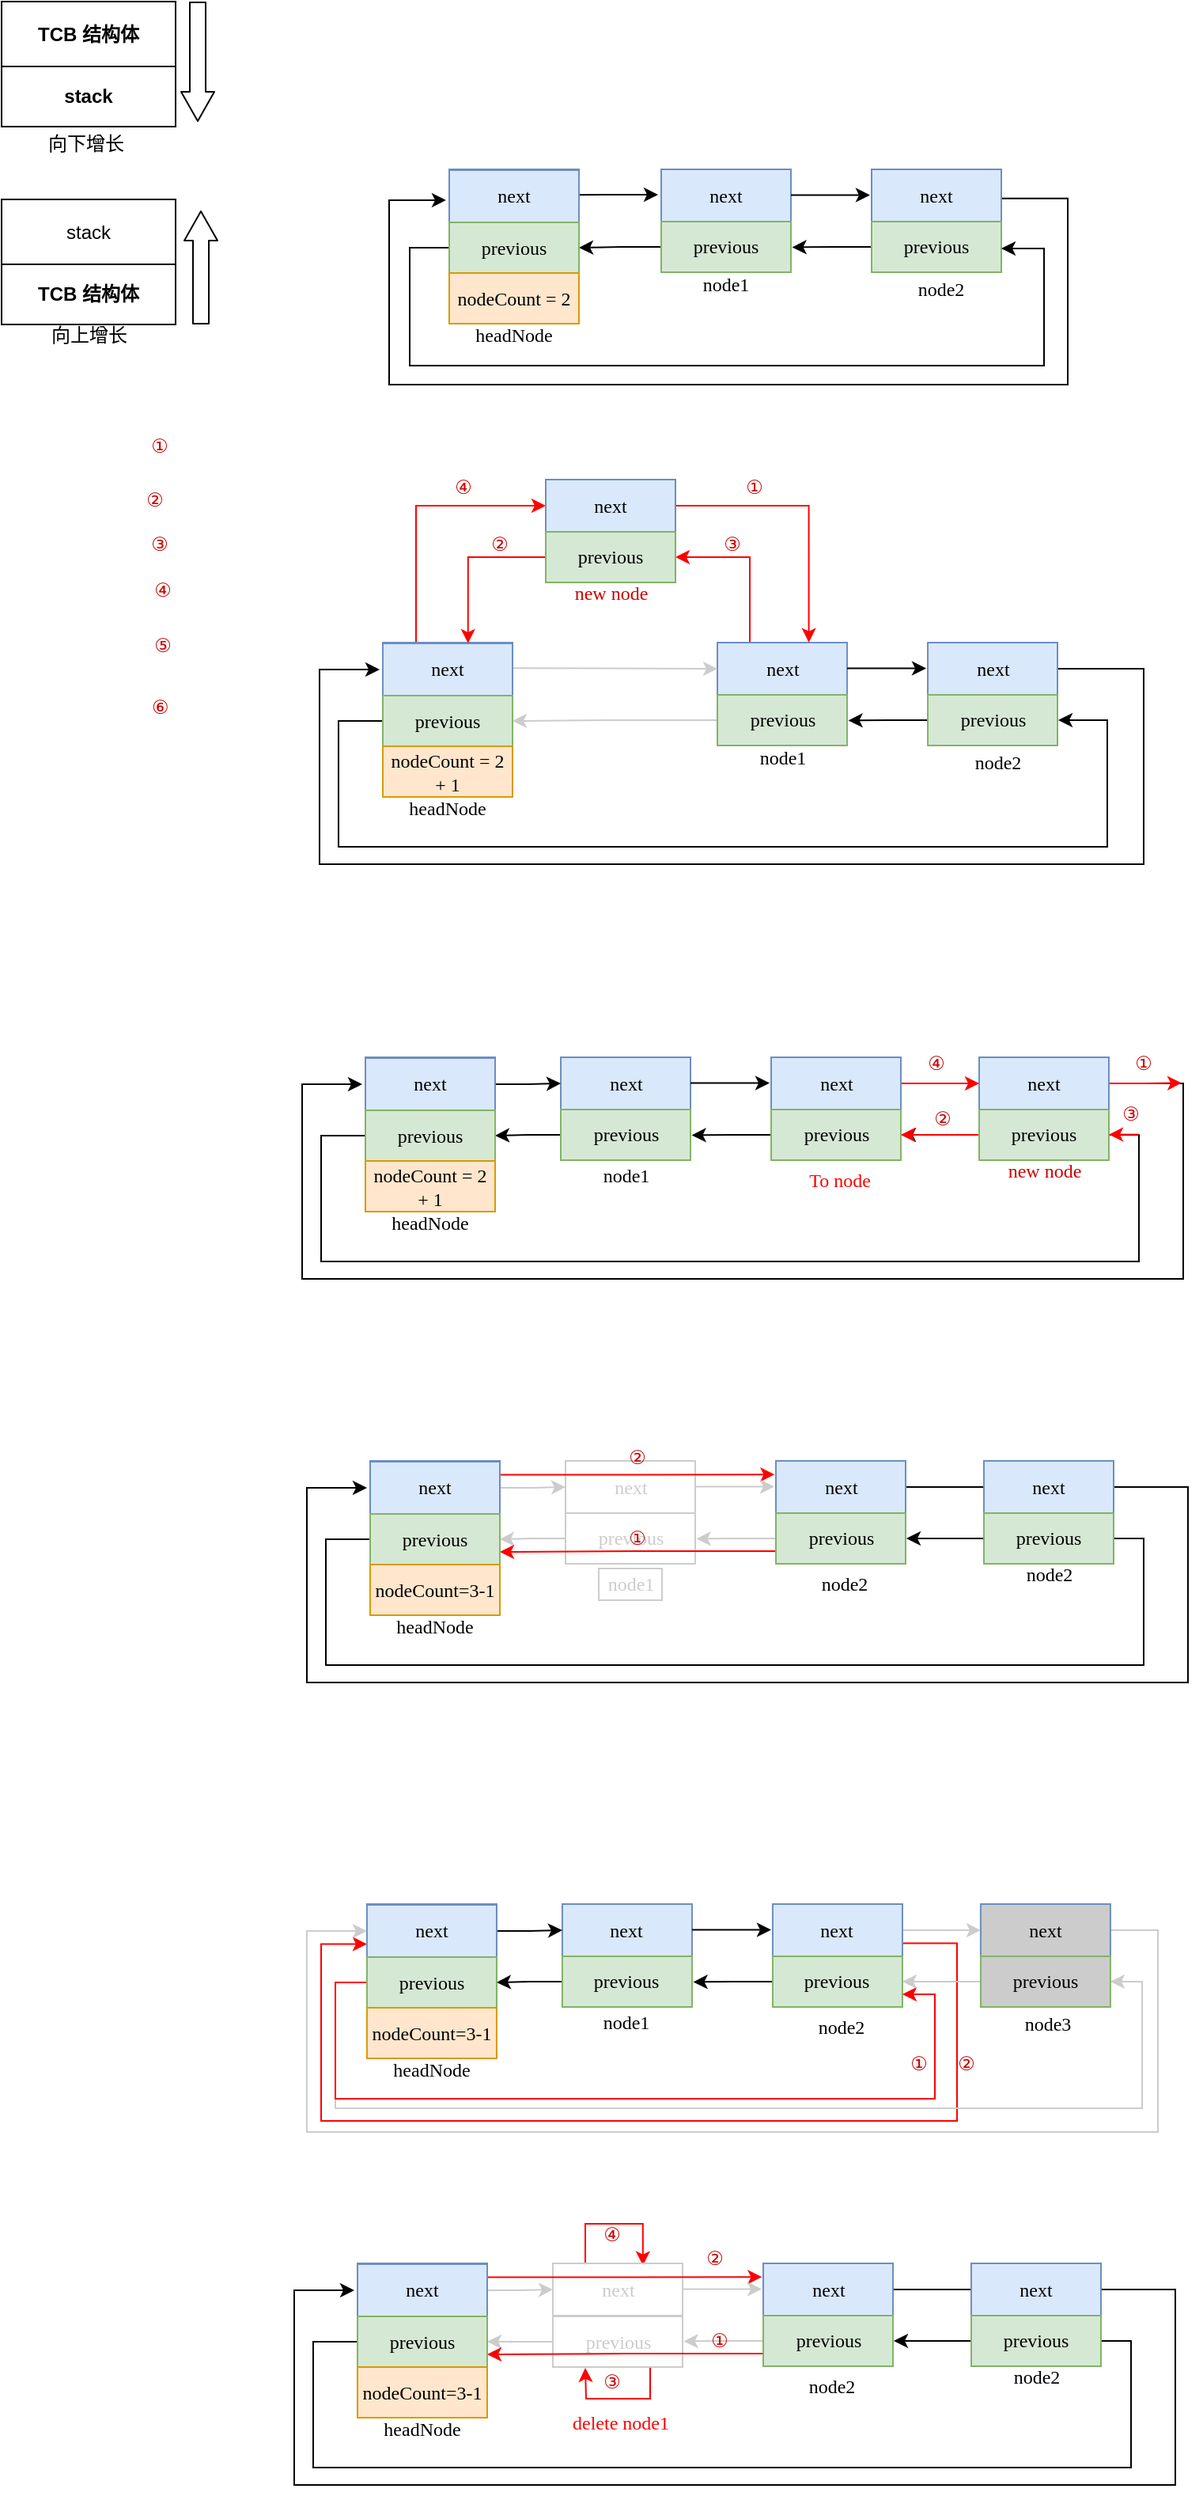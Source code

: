 <mxfile version="14.8.5" type="github">
  <diagram id="uJsgZqojlDLZ_dLQdqBV" name="第 1 页">
    <mxGraphModel dx="693" dy="633" grid="0" gridSize="10" guides="1" tooltips="1" connect="1" arrows="1" fold="1" page="0" pageScale="1" pageWidth="827" pageHeight="1169" math="0" shadow="0">
      <root>
        <mxCell id="0" />
        <mxCell id="1" parent="0" />
        <mxCell id="kMU8WNk6aDGuvhEju-qt-1" value="&lt;b&gt;TCB&amp;nbsp;结构体&lt;/b&gt;" style="rounded=0;whiteSpace=wrap;html=1;editable=0;" parent="1" vertex="1">
          <mxGeometry x="49" y="100" width="110" height="41" as="geometry" />
        </mxCell>
        <mxCell id="kMU8WNk6aDGuvhEju-qt-2" value="&lt;b&gt;stack&lt;/b&gt;" style="rounded=0;whiteSpace=wrap;html=1;editable=0;" parent="1" vertex="1">
          <mxGeometry x="49" y="141" width="110" height="38" as="geometry" />
        </mxCell>
        <mxCell id="kMU8WNk6aDGuvhEju-qt-3" value="" style="shape=flexArrow;endArrow=classic;html=1;endWidth=10;endSize=5.833;editable=0;" parent="1" edge="1">
          <mxGeometry width="50" height="50" relative="1" as="geometry">
            <mxPoint x="173" y="100" as="sourcePoint" />
            <mxPoint x="173" y="176" as="targetPoint" />
          </mxGeometry>
        </mxCell>
        <mxCell id="kMU8WNk6aDGuvhEju-qt-4" value="stack" style="rounded=0;whiteSpace=wrap;html=1;editable=0;" parent="1" vertex="1">
          <mxGeometry x="49" y="225" width="110" height="41" as="geometry" />
        </mxCell>
        <mxCell id="kMU8WNk6aDGuvhEju-qt-5" value="&lt;b&gt;TCB&amp;nbsp;结构体&lt;/b&gt;" style="rounded=0;whiteSpace=wrap;html=1;editable=0;" parent="1" vertex="1">
          <mxGeometry x="49" y="266" width="110" height="38" as="geometry" />
        </mxCell>
        <mxCell id="kMU8WNk6aDGuvhEju-qt-6" value="" style="shape=flexArrow;endArrow=classic;html=1;endWidth=10;endSize=5.833;editable=0;" parent="1" edge="1">
          <mxGeometry width="50" height="50" relative="1" as="geometry">
            <mxPoint x="175" y="304" as="sourcePoint" />
            <mxPoint x="175" y="232" as="targetPoint" />
          </mxGeometry>
        </mxCell>
        <mxCell id="kMU8WNk6aDGuvhEju-qt-7" value="向下增长" style="text;html=1;strokeColor=none;fillColor=none;align=center;verticalAlign=middle;whiteSpace=wrap;rounded=0;editable=0;" parent="1" vertex="1">
          <mxGeometry x="55" y="183" width="95" height="13" as="geometry" />
        </mxCell>
        <mxCell id="kMU8WNk6aDGuvhEju-qt-8" value="向上增长" style="text;html=1;strokeColor=none;fillColor=none;align=center;verticalAlign=middle;whiteSpace=wrap;rounded=0;editable=0;" parent="1" vertex="1">
          <mxGeometry x="56.5" y="304" width="95" height="13" as="geometry" />
        </mxCell>
        <mxCell id="8dFWQaJelui2mqba3q5z-1" value="&lt;font face=&quot;Times New Roman&quot;&gt;next&lt;/font&gt;" style="rounded=0;whiteSpace=wrap;html=1;fillColor=#dae8fc;strokeColor=#6c8ebf;" parent="1" vertex="1">
          <mxGeometry x="332" y="206" width="82" height="33" as="geometry" />
        </mxCell>
        <mxCell id="8dFWQaJelui2mqba3q5z-2" value="&lt;font face=&quot;Times New Roman&quot;&gt;previous&lt;/font&gt;" style="rounded=0;whiteSpace=wrap;html=1;fillColor=#d5e8d4;strokeColor=#82b366;" parent="1" vertex="1">
          <mxGeometry x="332" y="239" width="82" height="32" as="geometry" />
        </mxCell>
        <mxCell id="8dFWQaJelui2mqba3q5z-3" value="&lt;font face=&quot;Times New Roman&quot;&gt;nodeCount&lt;/font&gt;" style="rounded=0;whiteSpace=wrap;html=1;fillColor=#ffe6cc;strokeColor=#d79b00;" parent="1" vertex="1">
          <mxGeometry x="332" y="271" width="82" height="32" as="geometry" />
        </mxCell>
        <mxCell id="8dFWQaJelui2mqba3q5z-4" value="&lt;font face=&quot;Times New Roman&quot;&gt;next&lt;/font&gt;" style="rounded=0;whiteSpace=wrap;html=1;fillColor=#dae8fc;strokeColor=#6c8ebf;resizable=0;" parent="1" vertex="1">
          <mxGeometry x="466" y="206" width="82" height="33" as="geometry" />
        </mxCell>
        <mxCell id="8dFWQaJelui2mqba3q5z-16" style="edgeStyle=orthogonalEdgeStyle;rounded=0;orthogonalLoop=1;jettySize=auto;html=1;exitX=0;exitY=0.5;exitDx=0;exitDy=0;entryX=1;entryY=0.5;entryDx=0;entryDy=0;" parent="1" source="8dFWQaJelui2mqba3q5z-5" target="8dFWQaJelui2mqba3q5z-11" edge="1">
          <mxGeometry relative="1" as="geometry" />
        </mxCell>
        <mxCell id="8dFWQaJelui2mqba3q5z-5" value="&lt;font face=&quot;Times New Roman&quot;&gt;previous&lt;/font&gt;" style="rounded=0;whiteSpace=wrap;html=1;fillColor=#d5e8d4;strokeColor=#82b366;resizable=0;" parent="1" vertex="1">
          <mxGeometry x="466" y="239" width="82" height="32" as="geometry" />
        </mxCell>
        <mxCell id="8dFWQaJelui2mqba3q5z-23" style="edgeStyle=orthogonalEdgeStyle;rounded=0;orthogonalLoop=1;jettySize=auto;html=1;fontFamily=Times New Roman;exitX=0.997;exitY=0.557;exitDx=0;exitDy=0;exitPerimeter=0;" parent="1" source="8dFWQaJelui2mqba3q5z-6" edge="1">
          <mxGeometry relative="1" as="geometry">
            <mxPoint x="330" y="225.48" as="targetPoint" />
            <mxPoint x="695" y="224.997" as="sourcePoint" />
            <Array as="points">
              <mxPoint x="723" y="224" />
              <mxPoint x="723" y="342" />
              <mxPoint x="294" y="342" />
              <mxPoint x="294" y="225" />
            </Array>
          </mxGeometry>
        </mxCell>
        <mxCell id="8dFWQaJelui2mqba3q5z-6" value="&lt;font face=&quot;Times New Roman&quot;&gt;next&lt;/font&gt;" style="rounded=0;whiteSpace=wrap;html=1;fillColor=#dae8fc;strokeColor=#6c8ebf;resizable=0;" parent="1" vertex="1">
          <mxGeometry x="599" y="206" width="82" height="33" as="geometry" />
        </mxCell>
        <mxCell id="8dFWQaJelui2mqba3q5z-17" style="edgeStyle=orthogonalEdgeStyle;rounded=0;orthogonalLoop=1;jettySize=auto;html=1;exitX=0;exitY=0.5;exitDx=0;exitDy=0;" parent="1" source="8dFWQaJelui2mqba3q5z-7" edge="1">
          <mxGeometry relative="1" as="geometry">
            <mxPoint x="548.8" y="255.2" as="targetPoint" />
          </mxGeometry>
        </mxCell>
        <mxCell id="8dFWQaJelui2mqba3q5z-7" value="&lt;font face=&quot;Times New Roman&quot;&gt;previous&lt;/font&gt;" style="rounded=0;whiteSpace=wrap;html=1;fillColor=#d5e8d4;strokeColor=#82b366;resizable=0;" parent="1" vertex="1">
          <mxGeometry x="599" y="239" width="82" height="32" as="geometry" />
        </mxCell>
        <mxCell id="8dFWQaJelui2mqba3q5z-9" value="" style="endArrow=classic;html=1;" parent="1" edge="1">
          <mxGeometry width="50" height="50" relative="1" as="geometry">
            <mxPoint x="414" y="222.08" as="sourcePoint" />
            <mxPoint x="464" y="222" as="targetPoint" />
          </mxGeometry>
        </mxCell>
        <mxCell id="8dFWQaJelui2mqba3q5z-10" value="&lt;font face=&quot;Times New Roman&quot;&gt;next&lt;/font&gt;" style="rounded=0;whiteSpace=wrap;html=1;fillColor=#dae8fc;strokeColor=#6c8ebf;" parent="1" vertex="1">
          <mxGeometry x="332" y="206.5" width="82" height="33" as="geometry" />
        </mxCell>
        <mxCell id="8dFWQaJelui2mqba3q5z-22" style="edgeStyle=orthogonalEdgeStyle;rounded=0;orthogonalLoop=1;jettySize=auto;html=1;exitX=0;exitY=0.5;exitDx=0;exitDy=0;fontFamily=Times New Roman;" parent="1" source="8dFWQaJelui2mqba3q5z-11" edge="1">
          <mxGeometry relative="1" as="geometry">
            <mxPoint x="681" y="256" as="targetPoint" />
            <Array as="points">
              <mxPoint x="307" y="255" />
              <mxPoint x="307" y="330" />
              <mxPoint x="708" y="330" />
              <mxPoint x="708" y="256" />
            </Array>
          </mxGeometry>
        </mxCell>
        <mxCell id="8dFWQaJelui2mqba3q5z-11" value="&lt;font face=&quot;Times New Roman&quot;&gt;previous&lt;/font&gt;" style="rounded=0;whiteSpace=wrap;html=1;fillColor=#d5e8d4;strokeColor=#82b366;" parent="1" vertex="1">
          <mxGeometry x="332" y="239.5" width="82" height="32" as="geometry" />
        </mxCell>
        <mxCell id="8dFWQaJelui2mqba3q5z-12" value="&lt;font face=&quot;Times New Roman&quot;&gt;nodeCount = 2&lt;/font&gt;" style="rounded=0;whiteSpace=wrap;html=1;fillColor=#ffe6cc;strokeColor=#d79b00;" parent="1" vertex="1">
          <mxGeometry x="332" y="271.5" width="82" height="32" as="geometry" />
        </mxCell>
        <mxCell id="8dFWQaJelui2mqba3q5z-13" value="" style="endArrow=classic;html=1;" parent="1" edge="1">
          <mxGeometry width="50" height="50" relative="1" as="geometry">
            <mxPoint x="548" y="222.3" as="sourcePoint" />
            <mxPoint x="598" y="222.3" as="targetPoint" />
          </mxGeometry>
        </mxCell>
        <mxCell id="8dFWQaJelui2mqba3q5z-18" value="node1" style="text;html=1;strokeColor=none;fillColor=none;align=center;verticalAlign=middle;whiteSpace=wrap;rounded=0;fontFamily=Times New Roman;" parent="1" vertex="1">
          <mxGeometry x="487" y="269" width="40" height="20" as="geometry" />
        </mxCell>
        <mxCell id="8dFWQaJelui2mqba3q5z-19" value="headNode" style="text;html=1;strokeColor=none;fillColor=none;align=center;verticalAlign=middle;whiteSpace=wrap;rounded=0;fontFamily=Times New Roman;" parent="1" vertex="1">
          <mxGeometry x="353" y="300.5" width="40" height="20" as="geometry" />
        </mxCell>
        <mxCell id="8dFWQaJelui2mqba3q5z-20" value="node2" style="text;html=1;strokeColor=none;fillColor=none;align=center;verticalAlign=middle;whiteSpace=wrap;rounded=0;fontFamily=Times New Roman;" parent="1" vertex="1">
          <mxGeometry x="623" y="271.5" width="40" height="20" as="geometry" />
        </mxCell>
        <mxCell id="8dFWQaJelui2mqba3q5z-71" style="edgeStyle=orthogonalEdgeStyle;rounded=0;orthogonalLoop=1;jettySize=auto;html=1;exitX=0.5;exitY=0;exitDx=0;exitDy=0;fontFamily=Times New Roman;entryX=0;entryY=0.5;entryDx=0;entryDy=0;fontColor=#CC0000;strokeColor=#FF0000;" parent="1" source="8dFWQaJelui2mqba3q5z-45" target="8dFWQaJelui2mqba3q5z-66" edge="1">
          <mxGeometry relative="1" as="geometry">
            <mxPoint x="331.286" y="420.286" as="targetPoint" />
            <Array as="points">
              <mxPoint x="311" y="505" />
              <mxPoint x="311" y="419" />
            </Array>
          </mxGeometry>
        </mxCell>
        <mxCell id="8dFWQaJelui2mqba3q5z-45" value="&lt;font face=&quot;Times New Roman&quot;&gt;next&lt;/font&gt;" style="rounded=0;whiteSpace=wrap;html=1;fillColor=#dae8fc;strokeColor=#6c8ebf;" parent="1" vertex="1">
          <mxGeometry x="290" y="505" width="82" height="33" as="geometry" />
        </mxCell>
        <mxCell id="8dFWQaJelui2mqba3q5z-46" value="&lt;font face=&quot;Times New Roman&quot;&gt;previous&lt;/font&gt;" style="rounded=0;whiteSpace=wrap;html=1;fillColor=#d5e8d4;strokeColor=#82b366;" parent="1" vertex="1">
          <mxGeometry x="290" y="538" width="82" height="32" as="geometry" />
        </mxCell>
        <mxCell id="8dFWQaJelui2mqba3q5z-47" value="&lt;font face=&quot;Times New Roman&quot;&gt;nodeCount&lt;/font&gt;" style="rounded=0;whiteSpace=wrap;html=1;fillColor=#ffe6cc;strokeColor=#d79b00;" parent="1" vertex="1">
          <mxGeometry x="290" y="570" width="82" height="32" as="geometry" />
        </mxCell>
        <mxCell id="8dFWQaJelui2mqba3q5z-75" style="edgeStyle=orthogonalEdgeStyle;rounded=0;orthogonalLoop=1;jettySize=auto;html=1;exitX=0.25;exitY=0;exitDx=0;exitDy=0;entryX=1;entryY=0.5;entryDx=0;entryDy=0;fontFamily=Times New Roman;fontColor=#CC0000;strokeColor=#FF0000;" parent="1" source="8dFWQaJelui2mqba3q5z-48" target="8dFWQaJelui2mqba3q5z-67" edge="1">
          <mxGeometry relative="1" as="geometry" />
        </mxCell>
        <mxCell id="8dFWQaJelui2mqba3q5z-48" value="&lt;font face=&quot;Times New Roman&quot;&gt;next&lt;/font&gt;" style="rounded=0;whiteSpace=wrap;html=1;fillColor=#dae8fc;strokeColor=#6c8ebf;resizable=0;" parent="1" vertex="1">
          <mxGeometry x="501.51" y="505" width="82" height="33" as="geometry" />
        </mxCell>
        <mxCell id="8dFWQaJelui2mqba3q5z-49" style="edgeStyle=orthogonalEdgeStyle;rounded=0;orthogonalLoop=1;jettySize=auto;html=1;exitX=0;exitY=0.5;exitDx=0;exitDy=0;entryX=1;entryY=0.5;entryDx=0;entryDy=0;strokeColor=#CCCCCC;" parent="1" source="8dFWQaJelui2mqba3q5z-50" target="8dFWQaJelui2mqba3q5z-58" edge="1">
          <mxGeometry relative="1" as="geometry" />
        </mxCell>
        <mxCell id="8dFWQaJelui2mqba3q5z-50" value="&lt;font face=&quot;Times New Roman&quot;&gt;previous&lt;/font&gt;" style="rounded=0;whiteSpace=wrap;html=1;fillColor=#d5e8d4;strokeColor=#82b366;resizable=0;" parent="1" vertex="1">
          <mxGeometry x="501.51" y="538" width="82" height="32" as="geometry" />
        </mxCell>
        <mxCell id="8dFWQaJelui2mqba3q5z-65" style="edgeStyle=orthogonalEdgeStyle;rounded=0;orthogonalLoop=1;jettySize=auto;html=1;fontFamily=Times New Roman;" parent="1" source="8dFWQaJelui2mqba3q5z-52" edge="1">
          <mxGeometry relative="1" as="geometry">
            <mxPoint x="288" y="522" as="targetPoint" />
            <Array as="points">
              <mxPoint x="771" y="522" />
              <mxPoint x="771" y="645" />
              <mxPoint x="250" y="645" />
              <mxPoint x="250" y="522" />
            </Array>
          </mxGeometry>
        </mxCell>
        <mxCell id="8dFWQaJelui2mqba3q5z-52" value="&lt;font face=&quot;Times New Roman&quot;&gt;next&lt;/font&gt;" style="rounded=0;whiteSpace=wrap;html=1;fillColor=#dae8fc;strokeColor=#6c8ebf;resizable=0;" parent="1" vertex="1">
          <mxGeometry x="634.51" y="505" width="82" height="33" as="geometry" />
        </mxCell>
        <mxCell id="8dFWQaJelui2mqba3q5z-53" style="edgeStyle=orthogonalEdgeStyle;rounded=0;orthogonalLoop=1;jettySize=auto;html=1;exitX=0;exitY=0.5;exitDx=0;exitDy=0;" parent="1" source="8dFWQaJelui2mqba3q5z-54" edge="1">
          <mxGeometry relative="1" as="geometry">
            <mxPoint x="584.31" y="554.2" as="targetPoint" />
          </mxGeometry>
        </mxCell>
        <mxCell id="8dFWQaJelui2mqba3q5z-54" value="&lt;font face=&quot;Times New Roman&quot;&gt;previous&lt;/font&gt;" style="rounded=0;whiteSpace=wrap;html=1;fillColor=#d5e8d4;strokeColor=#82b366;resizable=0;" parent="1" vertex="1">
          <mxGeometry x="634.51" y="538" width="82" height="32" as="geometry" />
        </mxCell>
        <mxCell id="8dFWQaJelui2mqba3q5z-55" value="" style="endArrow=classic;html=1;entryX=0;entryY=0.5;entryDx=0;entryDy=0;strokeColor=#CCCCCC;" parent="1" target="8dFWQaJelui2mqba3q5z-48" edge="1">
          <mxGeometry width="50" height="50" relative="1" as="geometry">
            <mxPoint x="372" y="521.08" as="sourcePoint" />
            <mxPoint x="422" y="521" as="targetPoint" />
          </mxGeometry>
        </mxCell>
        <mxCell id="8dFWQaJelui2mqba3q5z-56" value="&lt;font face=&quot;Times New Roman&quot;&gt;next&lt;/font&gt;" style="rounded=0;whiteSpace=wrap;html=1;fillColor=#dae8fc;strokeColor=#6c8ebf;" parent="1" vertex="1">
          <mxGeometry x="290" y="505.5" width="82" height="33" as="geometry" />
        </mxCell>
        <mxCell id="8dFWQaJelui2mqba3q5z-64" style="edgeStyle=orthogonalEdgeStyle;rounded=0;orthogonalLoop=1;jettySize=auto;html=1;fontFamily=Times New Roman;" parent="1" source="8dFWQaJelui2mqba3q5z-58" edge="1">
          <mxGeometry relative="1" as="geometry">
            <mxPoint x="717" y="554" as="targetPoint" />
            <Array as="points">
              <mxPoint x="262" y="555" />
              <mxPoint x="262" y="634" />
              <mxPoint x="748" y="634" />
              <mxPoint x="748" y="554" />
            </Array>
          </mxGeometry>
        </mxCell>
        <mxCell id="8dFWQaJelui2mqba3q5z-58" value="&lt;font face=&quot;Times New Roman&quot;&gt;previous&lt;/font&gt;" style="rounded=0;whiteSpace=wrap;html=1;fillColor=#d5e8d4;strokeColor=#82b366;" parent="1" vertex="1">
          <mxGeometry x="290" y="538.5" width="82" height="32" as="geometry" />
        </mxCell>
        <mxCell id="8dFWQaJelui2mqba3q5z-59" value="&lt;font face=&quot;Times New Roman&quot;&gt;nodeCount = 2 + 1&lt;/font&gt;" style="rounded=0;whiteSpace=wrap;html=1;fillColor=#ffe6cc;strokeColor=#d79b00;" parent="1" vertex="1">
          <mxGeometry x="290" y="570.5" width="82" height="32" as="geometry" />
        </mxCell>
        <mxCell id="8dFWQaJelui2mqba3q5z-60" value="" style="endArrow=classic;html=1;" parent="1" edge="1">
          <mxGeometry width="50" height="50" relative="1" as="geometry">
            <mxPoint x="583.51" y="521.3" as="sourcePoint" />
            <mxPoint x="633.51" y="521.3" as="targetPoint" />
          </mxGeometry>
        </mxCell>
        <mxCell id="8dFWQaJelui2mqba3q5z-61" value="node1" style="text;html=1;strokeColor=none;fillColor=none;align=center;verticalAlign=middle;whiteSpace=wrap;rounded=0;fontFamily=Times New Roman;" parent="1" vertex="1">
          <mxGeometry x="522.51" y="568" width="40" height="20" as="geometry" />
        </mxCell>
        <mxCell id="8dFWQaJelui2mqba3q5z-62" value="headNode" style="text;html=1;strokeColor=none;fillColor=none;align=center;verticalAlign=middle;whiteSpace=wrap;rounded=0;fontFamily=Times New Roman;" parent="1" vertex="1">
          <mxGeometry x="311" y="599.5" width="40" height="20" as="geometry" />
        </mxCell>
        <mxCell id="8dFWQaJelui2mqba3q5z-63" value="node2" style="text;html=1;strokeColor=none;fillColor=none;align=center;verticalAlign=middle;whiteSpace=wrap;rounded=0;fontFamily=Times New Roman;" parent="1" vertex="1">
          <mxGeometry x="658.51" y="570.5" width="40" height="20" as="geometry" />
        </mxCell>
        <mxCell id="8dFWQaJelui2mqba3q5z-73" style="edgeStyle=orthogonalEdgeStyle;rounded=0;orthogonalLoop=1;jettySize=auto;html=1;exitX=1;exitY=0.5;exitDx=0;exitDy=0;entryX=0.705;entryY=-0.004;entryDx=0;entryDy=0;entryPerimeter=0;fontFamily=Times New Roman;fontColor=#CC0000;strokeColor=#FF0000;" parent="1" source="8dFWQaJelui2mqba3q5z-66" target="8dFWQaJelui2mqba3q5z-48" edge="1">
          <mxGeometry relative="1" as="geometry" />
        </mxCell>
        <mxCell id="8dFWQaJelui2mqba3q5z-66" value="&lt;font face=&quot;Times New Roman&quot;&gt;next&lt;/font&gt;" style="rounded=0;whiteSpace=wrap;html=1;fillColor=#dae8fc;strokeColor=#6c8ebf;resizable=0;" parent="1" vertex="1">
          <mxGeometry x="393" y="402" width="82" height="33" as="geometry" />
        </mxCell>
        <mxCell id="8dFWQaJelui2mqba3q5z-74" style="edgeStyle=orthogonalEdgeStyle;rounded=0;orthogonalLoop=1;jettySize=auto;html=1;exitX=0;exitY=0.5;exitDx=0;exitDy=0;entryX=0.657;entryY=0.013;entryDx=0;entryDy=0;entryPerimeter=0;fontFamily=Times New Roman;fontColor=#CC0000;strokeColor=#FF0000;" parent="1" source="8dFWQaJelui2mqba3q5z-67" target="8dFWQaJelui2mqba3q5z-45" edge="1">
          <mxGeometry relative="1" as="geometry" />
        </mxCell>
        <mxCell id="8dFWQaJelui2mqba3q5z-67" value="&lt;font face=&quot;Times New Roman&quot;&gt;previous&lt;/font&gt;" style="rounded=0;whiteSpace=wrap;html=1;fillColor=#d5e8d4;strokeColor=#82b366;resizable=0;" parent="1" vertex="1">
          <mxGeometry x="393" y="435" width="82" height="32" as="geometry" />
        </mxCell>
        <mxCell id="8dFWQaJelui2mqba3q5z-68" value="new node" style="text;html=1;strokeColor=none;fillColor=none;align=center;verticalAlign=middle;whiteSpace=wrap;rounded=0;fontFamily=Times New Roman;fontColor=#CC0000;" parent="1" vertex="1">
          <mxGeometry x="403" y="464" width="63" height="20" as="geometry" />
        </mxCell>
        <mxCell id="8dFWQaJelui2mqba3q5z-78" value="①" style="text;html=1;strokeColor=none;fillColor=none;align=center;verticalAlign=middle;whiteSpace=wrap;rounded=0;fontFamily=Times New Roman;fontColor=#CC0000;" parent="1" vertex="1">
          <mxGeometry x="129" y="371" width="40" height="20" as="geometry" />
        </mxCell>
        <mxCell id="8dFWQaJelui2mqba3q5z-79" value="②" style="text;html=1;strokeColor=none;fillColor=none;align=center;verticalAlign=middle;whiteSpace=wrap;rounded=0;fontFamily=Times New Roman;fontColor=#CC0000;" parent="1" vertex="1">
          <mxGeometry x="126" y="405" width="40" height="20" as="geometry" />
        </mxCell>
        <mxCell id="8dFWQaJelui2mqba3q5z-82" value="③" style="text;html=1;strokeColor=none;fillColor=none;align=center;verticalAlign=middle;whiteSpace=wrap;rounded=0;fontFamily=Times New Roman;fontColor=#CC0000;" parent="1" vertex="1">
          <mxGeometry x="129" y="433" width="40" height="20" as="geometry" />
        </mxCell>
        <mxCell id="8dFWQaJelui2mqba3q5z-83" value="④" style="text;html=1;strokeColor=none;fillColor=none;align=center;verticalAlign=middle;whiteSpace=wrap;rounded=0;fontFamily=Times New Roman;fontColor=#CC0000;" parent="1" vertex="1">
          <mxGeometry x="131" y="462" width="40" height="20" as="geometry" />
        </mxCell>
        <mxCell id="8dFWQaJelui2mqba3q5z-84" value="⑤" style="text;html=1;strokeColor=none;fillColor=none;align=center;verticalAlign=middle;whiteSpace=wrap;rounded=0;fontFamily=Times New Roman;fontColor=#CC0000;" parent="1" vertex="1">
          <mxGeometry x="131" y="497" width="40" height="20" as="geometry" />
        </mxCell>
        <mxCell id="8dFWQaJelui2mqba3q5z-85" style="edgeStyle=orthogonalEdgeStyle;rounded=0;orthogonalLoop=1;jettySize=auto;html=1;exitX=0.5;exitY=1;exitDx=0;exitDy=0;fontFamily=Times New Roman;fontColor=#CC0000;strokeColor=#CCCCCC;" parent="1" source="8dFWQaJelui2mqba3q5z-83" target="8dFWQaJelui2mqba3q5z-83" edge="1">
          <mxGeometry relative="1" as="geometry" />
        </mxCell>
        <mxCell id="8dFWQaJelui2mqba3q5z-86" value="⑥" style="text;whiteSpace=wrap;html=1;fontFamily=Times New Roman;fontColor=#CC0000;" parent="1" vertex="1">
          <mxGeometry x="142.0" y="532.001" width="32" height="28" as="geometry" />
        </mxCell>
        <mxCell id="8dFWQaJelui2mqba3q5z-87" value="①" style="text;html=1;strokeColor=none;fillColor=none;align=center;verticalAlign=middle;whiteSpace=wrap;rounded=0;fontFamily=Times New Roman;fontColor=#CC0000;" parent="1" vertex="1">
          <mxGeometry x="505" y="397" width="40" height="20" as="geometry" />
        </mxCell>
        <mxCell id="8dFWQaJelui2mqba3q5z-88" value="②" style="text;html=1;strokeColor=none;fillColor=none;align=center;verticalAlign=middle;whiteSpace=wrap;rounded=0;fontFamily=Times New Roman;fontColor=#CC0000;" parent="1" vertex="1">
          <mxGeometry x="344" y="433" width="40" height="20" as="geometry" />
        </mxCell>
        <mxCell id="8dFWQaJelui2mqba3q5z-89" value="③" style="text;html=1;strokeColor=none;fillColor=none;align=center;verticalAlign=middle;whiteSpace=wrap;rounded=0;fontFamily=Times New Roman;fontColor=#CC0000;" parent="1" vertex="1">
          <mxGeometry x="491" y="433" width="40" height="20" as="geometry" />
        </mxCell>
        <mxCell id="8dFWQaJelui2mqba3q5z-90" value="④" style="text;html=1;strokeColor=none;fillColor=none;align=center;verticalAlign=middle;whiteSpace=wrap;rounded=0;fontFamily=Times New Roman;fontColor=#CC0000;" parent="1" vertex="1">
          <mxGeometry x="321" y="397" width="40" height="20" as="geometry" />
        </mxCell>
        <mxCell id="8dFWQaJelui2mqba3q5z-92" value="&lt;font face=&quot;Times New Roman&quot;&gt;next&lt;/font&gt;" style="rounded=0;whiteSpace=wrap;html=1;fillColor=#dae8fc;strokeColor=#6c8ebf;" parent="1" vertex="1">
          <mxGeometry x="279" y="767" width="82" height="33" as="geometry" />
        </mxCell>
        <mxCell id="8dFWQaJelui2mqba3q5z-93" value="&lt;font face=&quot;Times New Roman&quot;&gt;previous&lt;/font&gt;" style="rounded=0;whiteSpace=wrap;html=1;fillColor=#d5e8d4;strokeColor=#82b366;" parent="1" vertex="1">
          <mxGeometry x="279" y="800" width="82" height="32" as="geometry" />
        </mxCell>
        <mxCell id="8dFWQaJelui2mqba3q5z-94" value="&lt;font face=&quot;Times New Roman&quot;&gt;nodeCount&lt;/font&gt;" style="rounded=0;whiteSpace=wrap;html=1;fillColor=#ffe6cc;strokeColor=#d79b00;" parent="1" vertex="1">
          <mxGeometry x="279" y="832" width="82" height="32" as="geometry" />
        </mxCell>
        <mxCell id="8dFWQaJelui2mqba3q5z-96" value="&lt;font face=&quot;Times New Roman&quot;&gt;next&lt;/font&gt;" style="rounded=0;whiteSpace=wrap;html=1;fillColor=#dae8fc;strokeColor=#6c8ebf;resizable=0;" parent="1" vertex="1">
          <mxGeometry x="402.51" y="767" width="82" height="33" as="geometry" />
        </mxCell>
        <mxCell id="8dFWQaJelui2mqba3q5z-128" style="edgeStyle=orthogonalEdgeStyle;rounded=0;orthogonalLoop=1;jettySize=auto;html=1;exitX=0;exitY=0.5;exitDx=0;exitDy=0;entryX=1;entryY=0.5;entryDx=0;entryDy=0;fontFamily=Times New Roman;fontColor=#CC0000;" parent="1" source="8dFWQaJelui2mqba3q5z-98" target="8dFWQaJelui2mqba3q5z-106" edge="1">
          <mxGeometry relative="1" as="geometry" />
        </mxCell>
        <mxCell id="8dFWQaJelui2mqba3q5z-98" value="&lt;font face=&quot;Times New Roman&quot;&gt;previous&lt;/font&gt;" style="rounded=0;whiteSpace=wrap;html=1;fillColor=#d5e8d4;strokeColor=#82b366;resizable=0;" parent="1" vertex="1">
          <mxGeometry x="402.51" y="800" width="82" height="32" as="geometry" />
        </mxCell>
        <mxCell id="8dFWQaJelui2mqba3q5z-99" style="edgeStyle=orthogonalEdgeStyle;rounded=0;orthogonalLoop=1;jettySize=auto;html=1;fontFamily=Times New Roman;" parent="1" source="8dFWQaJelui2mqba3q5z-100" edge="1">
          <mxGeometry relative="1" as="geometry">
            <mxPoint x="277" y="784" as="targetPoint" />
            <Array as="points">
              <mxPoint x="796" y="783" />
              <mxPoint x="796" y="907" />
              <mxPoint x="239" y="907" />
              <mxPoint x="239" y="784" />
            </Array>
          </mxGeometry>
        </mxCell>
        <mxCell id="8dFWQaJelui2mqba3q5z-131" style="edgeStyle=orthogonalEdgeStyle;rounded=0;orthogonalLoop=1;jettySize=auto;html=1;exitX=1;exitY=0.5;exitDx=0;exitDy=0;entryX=0;entryY=0.5;entryDx=0;entryDy=0;fontFamily=Times New Roman;fontColor=#CC0000;strokeColor=#FF0000;" parent="1" source="8dFWQaJelui2mqba3q5z-100" target="8dFWQaJelui2mqba3q5z-113" edge="1">
          <mxGeometry relative="1" as="geometry" />
        </mxCell>
        <mxCell id="8dFWQaJelui2mqba3q5z-100" value="&lt;font face=&quot;Times New Roman&quot;&gt;next&lt;/font&gt;" style="rounded=0;whiteSpace=wrap;html=1;fillColor=#dae8fc;strokeColor=#6c8ebf;resizable=0;" parent="1" vertex="1">
          <mxGeometry x="535.51" y="767" width="82" height="33" as="geometry" />
        </mxCell>
        <mxCell id="8dFWQaJelui2mqba3q5z-101" style="edgeStyle=orthogonalEdgeStyle;rounded=0;orthogonalLoop=1;jettySize=auto;html=1;exitX=0;exitY=0.5;exitDx=0;exitDy=0;" parent="1" source="8dFWQaJelui2mqba3q5z-102" edge="1">
          <mxGeometry relative="1" as="geometry">
            <mxPoint x="485.31" y="816.2" as="targetPoint" />
          </mxGeometry>
        </mxCell>
        <mxCell id="8dFWQaJelui2mqba3q5z-102" value="&lt;font face=&quot;Times New Roman&quot;&gt;previous&lt;/font&gt;" style="rounded=0;whiteSpace=wrap;html=1;fillColor=#d5e8d4;strokeColor=#82b366;resizable=0;" parent="1" vertex="1">
          <mxGeometry x="535.51" y="800" width="82" height="32" as="geometry" />
        </mxCell>
        <mxCell id="8dFWQaJelui2mqba3q5z-127" style="edgeStyle=orthogonalEdgeStyle;rounded=0;orthogonalLoop=1;jettySize=auto;html=1;exitX=1;exitY=0.5;exitDx=0;exitDy=0;entryX=0;entryY=0.5;entryDx=0;entryDy=0;fontFamily=Times New Roman;fontColor=#CC0000;" parent="1" source="8dFWQaJelui2mqba3q5z-104" target="8dFWQaJelui2mqba3q5z-96" edge="1">
          <mxGeometry relative="1" as="geometry" />
        </mxCell>
        <mxCell id="8dFWQaJelui2mqba3q5z-104" value="&lt;font face=&quot;Times New Roman&quot;&gt;next&lt;/font&gt;" style="rounded=0;whiteSpace=wrap;html=1;fillColor=#dae8fc;strokeColor=#6c8ebf;" parent="1" vertex="1">
          <mxGeometry x="279" y="767.5" width="82" height="33" as="geometry" />
        </mxCell>
        <mxCell id="8dFWQaJelui2mqba3q5z-105" style="edgeStyle=orthogonalEdgeStyle;rounded=0;orthogonalLoop=1;jettySize=auto;html=1;fontFamily=Times New Roman;" parent="1" source="8dFWQaJelui2mqba3q5z-106" edge="1">
          <mxGeometry relative="1" as="geometry">
            <mxPoint x="618" y="816" as="targetPoint" />
            <Array as="points">
              <mxPoint x="251" y="817" />
              <mxPoint x="251" y="896" />
              <mxPoint x="768" y="896" />
              <mxPoint x="768" y="816" />
            </Array>
          </mxGeometry>
        </mxCell>
        <mxCell id="8dFWQaJelui2mqba3q5z-106" value="&lt;font face=&quot;Times New Roman&quot;&gt;previous&lt;/font&gt;" style="rounded=0;whiteSpace=wrap;html=1;fillColor=#d5e8d4;strokeColor=#82b366;" parent="1" vertex="1">
          <mxGeometry x="279" y="800.5" width="82" height="32" as="geometry" />
        </mxCell>
        <mxCell id="8dFWQaJelui2mqba3q5z-107" value="&lt;font face=&quot;Times New Roman&quot;&gt;nodeCount = 2 + 1&lt;/font&gt;" style="rounded=0;whiteSpace=wrap;html=1;fillColor=#ffe6cc;strokeColor=#d79b00;" parent="1" vertex="1">
          <mxGeometry x="279" y="832.5" width="82" height="32" as="geometry" />
        </mxCell>
        <mxCell id="8dFWQaJelui2mqba3q5z-108" value="" style="endArrow=classic;html=1;" parent="1" edge="1">
          <mxGeometry width="50" height="50" relative="1" as="geometry">
            <mxPoint x="484.51" y="783.3" as="sourcePoint" />
            <mxPoint x="534.51" y="783.3" as="targetPoint" />
          </mxGeometry>
        </mxCell>
        <mxCell id="8dFWQaJelui2mqba3q5z-109" value="node1" style="text;html=1;strokeColor=none;fillColor=none;align=center;verticalAlign=middle;whiteSpace=wrap;rounded=0;fontFamily=Times New Roman;" parent="1" vertex="1">
          <mxGeometry x="423.51" y="832" width="40" height="20" as="geometry" />
        </mxCell>
        <mxCell id="8dFWQaJelui2mqba3q5z-110" value="headNode" style="text;html=1;strokeColor=none;fillColor=none;align=center;verticalAlign=middle;whiteSpace=wrap;rounded=0;fontFamily=Times New Roman;" parent="1" vertex="1">
          <mxGeometry x="300" y="861.5" width="40" height="20" as="geometry" />
        </mxCell>
        <mxCell id="8dFWQaJelui2mqba3q5z-111" value="&lt;font color=&quot;#ff0000&quot;&gt;To&amp;nbsp;node&lt;/font&gt;" style="text;html=1;strokeColor=none;fillColor=none;align=center;verticalAlign=middle;whiteSpace=wrap;rounded=0;fontFamily=Times New Roman;" parent="1" vertex="1">
          <mxGeometry x="559" y="835" width="40" height="20" as="geometry" />
        </mxCell>
        <mxCell id="8dFWQaJelui2mqba3q5z-133" style="edgeStyle=orthogonalEdgeStyle;rounded=0;orthogonalLoop=1;jettySize=auto;html=1;exitX=1;exitY=0.5;exitDx=0;exitDy=0;fontFamily=Times New Roman;fontColor=#CC0000;strokeColor=#FF0000;" parent="1" source="8dFWQaJelui2mqba3q5z-113" edge="1">
          <mxGeometry relative="1" as="geometry">
            <mxPoint x="795.034" y="783.207" as="targetPoint" />
          </mxGeometry>
        </mxCell>
        <mxCell id="8dFWQaJelui2mqba3q5z-113" value="&lt;font face=&quot;Times New Roman&quot;&gt;next&lt;/font&gt;" style="rounded=0;whiteSpace=wrap;html=1;fillColor=#dae8fc;strokeColor=#6c8ebf;resizable=0;" parent="1" vertex="1">
          <mxGeometry x="667" y="767" width="82" height="33" as="geometry" />
        </mxCell>
        <mxCell id="8dFWQaJelui2mqba3q5z-132" style="edgeStyle=orthogonalEdgeStyle;rounded=0;orthogonalLoop=1;jettySize=auto;html=1;exitX=0;exitY=0.5;exitDx=0;exitDy=0;entryX=1;entryY=0.5;entryDx=0;entryDy=0;fontFamily=Times New Roman;fontColor=#CC0000;strokeColor=#FF0000;" parent="1" source="8dFWQaJelui2mqba3q5z-115" target="8dFWQaJelui2mqba3q5z-102" edge="1">
          <mxGeometry relative="1" as="geometry" />
        </mxCell>
        <mxCell id="8dFWQaJelui2mqba3q5z-115" value="&lt;font face=&quot;Times New Roman&quot;&gt;previous&lt;/font&gt;" style="rounded=0;whiteSpace=wrap;html=1;fillColor=#d5e8d4;strokeColor=#82b366;resizable=0;" parent="1" vertex="1">
          <mxGeometry x="667" y="800" width="82" height="32" as="geometry" />
        </mxCell>
        <mxCell id="8dFWQaJelui2mqba3q5z-116" value="new node" style="text;html=1;strokeColor=none;fillColor=none;align=center;verticalAlign=middle;whiteSpace=wrap;rounded=0;fontFamily=Times New Roman;fontColor=#CC0000;" parent="1" vertex="1">
          <mxGeometry x="677" y="829" width="63" height="20" as="geometry" />
        </mxCell>
        <mxCell id="8dFWQaJelui2mqba3q5z-118" value="①" style="text;html=1;strokeColor=none;fillColor=none;align=center;verticalAlign=middle;whiteSpace=wrap;rounded=0;fontFamily=Times New Roman;fontColor=#CC0000;" parent="1" vertex="1">
          <mxGeometry x="751" y="761" width="40" height="20" as="geometry" />
        </mxCell>
        <mxCell id="8dFWQaJelui2mqba3q5z-119" value="②" style="text;html=1;strokeColor=none;fillColor=none;align=center;verticalAlign=middle;whiteSpace=wrap;rounded=0;fontFamily=Times New Roman;fontColor=#CC0000;" parent="1" vertex="1">
          <mxGeometry x="624" y="796" width="40" height="20" as="geometry" />
        </mxCell>
        <mxCell id="8dFWQaJelui2mqba3q5z-120" value="③" style="text;html=1;strokeColor=none;fillColor=none;align=center;verticalAlign=middle;whiteSpace=wrap;rounded=0;fontFamily=Times New Roman;fontColor=#CC0000;" parent="1" vertex="1">
          <mxGeometry x="743" y="793" width="40" height="20" as="geometry" />
        </mxCell>
        <mxCell id="8dFWQaJelui2mqba3q5z-121" value="④" style="text;html=1;strokeColor=none;fillColor=none;align=center;verticalAlign=middle;whiteSpace=wrap;rounded=0;fontFamily=Times New Roman;fontColor=#CC0000;" parent="1" vertex="1">
          <mxGeometry x="620" y="761" width="40" height="20" as="geometry" />
        </mxCell>
        <mxCell id="8dFWQaJelui2mqba3q5z-134" value="" style="endArrow=classic;html=1;fontFamily=Times New Roman;fontColor=#CC0000;strokeColor=#FF0000;" parent="1" edge="1">
          <mxGeometry width="50" height="50" relative="1" as="geometry">
            <mxPoint x="768" y="815.8" as="sourcePoint" />
            <mxPoint x="749" y="815.8" as="targetPoint" />
          </mxGeometry>
        </mxCell>
        <mxCell id="oBvxzdTWaizicGQGWFlm-12" value="&lt;font face=&quot;Times New Roman&quot;&gt;next&lt;/font&gt;" style="rounded=0;whiteSpace=wrap;html=1;fillColor=#dae8fc;strokeColor=#6c8ebf;" vertex="1" parent="1">
          <mxGeometry x="279.97" y="1302" width="82" height="33" as="geometry" />
        </mxCell>
        <mxCell id="oBvxzdTWaizicGQGWFlm-13" value="&lt;font face=&quot;Times New Roman&quot;&gt;previous&lt;/font&gt;" style="rounded=0;whiteSpace=wrap;html=1;fillColor=#d5e8d4;strokeColor=#82b366;" vertex="1" parent="1">
          <mxGeometry x="279.97" y="1335" width="82" height="32" as="geometry" />
        </mxCell>
        <mxCell id="oBvxzdTWaizicGQGWFlm-14" value="&lt;font face=&quot;Times New Roman&quot;&gt;nodeCount&lt;/font&gt;" style="rounded=0;whiteSpace=wrap;html=1;fillColor=#ffe6cc;strokeColor=#d79b00;" vertex="1" parent="1">
          <mxGeometry x="279.97" y="1367" width="82" height="32" as="geometry" />
        </mxCell>
        <mxCell id="oBvxzdTWaizicGQGWFlm-15" value="&lt;font face=&quot;Times New Roman&quot;&gt;next&lt;/font&gt;" style="rounded=0;whiteSpace=wrap;html=1;fillColor=#dae8fc;strokeColor=#6c8ebf;resizable=0;" vertex="1" parent="1">
          <mxGeometry x="403.48" y="1302" width="82" height="33" as="geometry" />
        </mxCell>
        <mxCell id="oBvxzdTWaizicGQGWFlm-16" style="edgeStyle=orthogonalEdgeStyle;rounded=0;orthogonalLoop=1;jettySize=auto;html=1;exitX=0;exitY=0.5;exitDx=0;exitDy=0;entryX=1;entryY=0.5;entryDx=0;entryDy=0;fontFamily=Times New Roman;fontColor=#CC0000;" edge="1" parent="1" source="oBvxzdTWaizicGQGWFlm-17" target="oBvxzdTWaizicGQGWFlm-27">
          <mxGeometry relative="1" as="geometry" />
        </mxCell>
        <mxCell id="oBvxzdTWaizicGQGWFlm-17" value="&lt;font face=&quot;Times New Roman&quot;&gt;previous&lt;/font&gt;" style="rounded=0;whiteSpace=wrap;html=1;fillColor=#d5e8d4;strokeColor=#82b366;resizable=0;" vertex="1" parent="1">
          <mxGeometry x="403.48" y="1335" width="82" height="32" as="geometry" />
        </mxCell>
        <mxCell id="oBvxzdTWaizicGQGWFlm-18" style="edgeStyle=orthogonalEdgeStyle;rounded=0;orthogonalLoop=1;jettySize=auto;html=1;exitX=1;exitY=0.5;exitDx=0;exitDy=0;entryX=0;entryY=0.5;entryDx=0;entryDy=0;strokeColor=#CCCCCC;" edge="1" parent="1" source="oBvxzdTWaizicGQGWFlm-20" target="oBvxzdTWaizicGQGWFlm-34">
          <mxGeometry relative="1" as="geometry" />
        </mxCell>
        <mxCell id="oBvxzdTWaizicGQGWFlm-19" style="edgeStyle=orthogonalEdgeStyle;rounded=0;orthogonalLoop=1;jettySize=auto;html=1;exitX=1;exitY=0.75;exitDx=0;exitDy=0;strokeColor=#FF0000;entryX=0;entryY=0.75;entryDx=0;entryDy=0;" edge="1" parent="1" source="oBvxzdTWaizicGQGWFlm-20" target="oBvxzdTWaizicGQGWFlm-24">
          <mxGeometry relative="1" as="geometry">
            <mxPoint x="651.714" y="1442.143" as="targetPoint" />
            <Array as="points">
              <mxPoint x="653" y="1327" />
              <mxPoint x="653" y="1439" />
              <mxPoint x="251" y="1439" />
              <mxPoint x="251" y="1327" />
            </Array>
          </mxGeometry>
        </mxCell>
        <mxCell id="oBvxzdTWaizicGQGWFlm-20" value="&lt;font face=&quot;Times New Roman&quot;&gt;next&lt;/font&gt;" style="rounded=0;whiteSpace=wrap;html=1;fillColor=#dae8fc;strokeColor=#6c8ebf;resizable=0;" vertex="1" parent="1">
          <mxGeometry x="536.48" y="1302" width="82" height="33" as="geometry" />
        </mxCell>
        <mxCell id="oBvxzdTWaizicGQGWFlm-21" style="edgeStyle=orthogonalEdgeStyle;rounded=0;orthogonalLoop=1;jettySize=auto;html=1;exitX=0;exitY=0.5;exitDx=0;exitDy=0;" edge="1" parent="1" source="oBvxzdTWaizicGQGWFlm-22">
          <mxGeometry relative="1" as="geometry">
            <mxPoint x="486.28" y="1351.2" as="targetPoint" />
          </mxGeometry>
        </mxCell>
        <mxCell id="oBvxzdTWaizicGQGWFlm-22" value="&lt;font face=&quot;Times New Roman&quot;&gt;previous&lt;/font&gt;" style="rounded=0;whiteSpace=wrap;html=1;fillColor=#d5e8d4;strokeColor=#82b366;resizable=0;" vertex="1" parent="1">
          <mxGeometry x="536.48" y="1335" width="82" height="32" as="geometry" />
        </mxCell>
        <mxCell id="oBvxzdTWaizicGQGWFlm-23" style="edgeStyle=orthogonalEdgeStyle;rounded=0;orthogonalLoop=1;jettySize=auto;html=1;exitX=1;exitY=0.5;exitDx=0;exitDy=0;entryX=0;entryY=0.5;entryDx=0;entryDy=0;fontFamily=Times New Roman;fontColor=#CC0000;" edge="1" parent="1" source="oBvxzdTWaizicGQGWFlm-24" target="oBvxzdTWaizicGQGWFlm-15">
          <mxGeometry relative="1" as="geometry" />
        </mxCell>
        <mxCell id="oBvxzdTWaizicGQGWFlm-24" value="&lt;font face=&quot;Times New Roman&quot;&gt;next&lt;/font&gt;" style="rounded=0;whiteSpace=wrap;html=1;fillColor=#dae8fc;strokeColor=#6c8ebf;" vertex="1" parent="1">
          <mxGeometry x="279.97" y="1302.5" width="82" height="33" as="geometry" />
        </mxCell>
        <mxCell id="oBvxzdTWaizicGQGWFlm-25" style="edgeStyle=orthogonalEdgeStyle;rounded=0;orthogonalLoop=1;jettySize=auto;html=1;exitX=0;exitY=0.5;exitDx=0;exitDy=0;entryX=1;entryY=0.5;entryDx=0;entryDy=0;strokeColor=#CCCCCC;" edge="1" parent="1" source="oBvxzdTWaizicGQGWFlm-27" target="oBvxzdTWaizicGQGWFlm-36">
          <mxGeometry relative="1" as="geometry">
            <mxPoint x="779.81" y="1494.524" as="targetPoint" />
            <Array as="points">
              <mxPoint x="260" y="1352" />
              <mxPoint x="260" y="1431" />
              <mxPoint x="770" y="1431" />
              <mxPoint x="770" y="1351" />
            </Array>
          </mxGeometry>
        </mxCell>
        <mxCell id="oBvxzdTWaizicGQGWFlm-26" style="edgeStyle=orthogonalEdgeStyle;rounded=0;orthogonalLoop=1;jettySize=auto;html=1;exitX=0;exitY=0.5;exitDx=0;exitDy=0;strokeColor=#FF0000;entryX=1;entryY=0.75;entryDx=0;entryDy=0;" edge="1" parent="1" source="oBvxzdTWaizicGQGWFlm-27" target="oBvxzdTWaizicGQGWFlm-22">
          <mxGeometry relative="1" as="geometry">
            <mxPoint x="652" y="1493" as="targetPoint" />
            <Array as="points">
              <mxPoint x="260" y="1352" />
              <mxPoint x="260" y="1425" />
              <mxPoint x="639" y="1425" />
              <mxPoint x="639" y="1359" />
            </Array>
          </mxGeometry>
        </mxCell>
        <mxCell id="oBvxzdTWaizicGQGWFlm-27" value="&lt;font face=&quot;Times New Roman&quot;&gt;previous&lt;/font&gt;" style="rounded=0;whiteSpace=wrap;html=1;fillColor=#d5e8d4;strokeColor=#82b366;" vertex="1" parent="1">
          <mxGeometry x="279.97" y="1335.5" width="82" height="32" as="geometry" />
        </mxCell>
        <mxCell id="oBvxzdTWaizicGQGWFlm-28" value="&lt;font face=&quot;Times New Roman&quot;&gt;nodeCount=3-1&lt;/font&gt;" style="rounded=0;whiteSpace=wrap;html=1;fillColor=#ffe6cc;strokeColor=#d79b00;" vertex="1" parent="1">
          <mxGeometry x="279.97" y="1367.5" width="82" height="32" as="geometry" />
        </mxCell>
        <mxCell id="oBvxzdTWaizicGQGWFlm-29" value="" style="endArrow=classic;html=1;" edge="1" parent="1">
          <mxGeometry width="50" height="50" relative="1" as="geometry">
            <mxPoint x="485.48" y="1318.3" as="sourcePoint" />
            <mxPoint x="535.48" y="1318.3" as="targetPoint" />
          </mxGeometry>
        </mxCell>
        <mxCell id="oBvxzdTWaizicGQGWFlm-30" value="node1" style="text;html=1;strokeColor=none;fillColor=none;align=center;verticalAlign=middle;whiteSpace=wrap;rounded=0;fontFamily=Times New Roman;" vertex="1" parent="1">
          <mxGeometry x="424.48" y="1367" width="40" height="20" as="geometry" />
        </mxCell>
        <mxCell id="oBvxzdTWaizicGQGWFlm-31" value="headNode" style="text;html=1;strokeColor=none;fillColor=none;align=center;verticalAlign=middle;whiteSpace=wrap;rounded=0;fontFamily=Times New Roman;" vertex="1" parent="1">
          <mxGeometry x="300.97" y="1396.5" width="40" height="20" as="geometry" />
        </mxCell>
        <mxCell id="oBvxzdTWaizicGQGWFlm-32" value="node2" style="text;html=1;strokeColor=none;fillColor=none;align=center;verticalAlign=middle;whiteSpace=wrap;rounded=0;fontFamily=Times New Roman;" vertex="1" parent="1">
          <mxGeometry x="559.97" y="1370" width="40" height="20" as="geometry" />
        </mxCell>
        <mxCell id="oBvxzdTWaizicGQGWFlm-33" style="edgeStyle=orthogonalEdgeStyle;rounded=0;orthogonalLoop=1;jettySize=auto;html=1;exitX=1;exitY=0.5;exitDx=0;exitDy=0;entryX=0;entryY=0.5;entryDx=0;entryDy=0;strokeColor=#CCCCCC;" edge="1" parent="1" source="oBvxzdTWaizicGQGWFlm-34" target="oBvxzdTWaizicGQGWFlm-24">
          <mxGeometry relative="1" as="geometry">
            <mxPoint x="231" y="1548" as="targetPoint" />
            <Array as="points">
              <mxPoint x="780" y="1319" />
              <mxPoint x="780" y="1446" />
              <mxPoint x="242" y="1446" />
              <mxPoint x="242" y="1319" />
            </Array>
          </mxGeometry>
        </mxCell>
        <mxCell id="oBvxzdTWaizicGQGWFlm-34" value="&lt;font face=&quot;Times New Roman&quot;&gt;next&lt;/font&gt;" style="rounded=0;whiteSpace=wrap;html=1;strokeColor=#6c8ebf;resizable=0;fillColor=#CCCCCC;" vertex="1" parent="1">
          <mxGeometry x="667.97" y="1302" width="82" height="33" as="geometry" />
        </mxCell>
        <mxCell id="oBvxzdTWaizicGQGWFlm-35" style="edgeStyle=orthogonalEdgeStyle;rounded=0;orthogonalLoop=1;jettySize=auto;html=1;exitX=0;exitY=0.5;exitDx=0;exitDy=0;entryX=1;entryY=0.5;entryDx=0;entryDy=0;strokeColor=#CCCCCC;" edge="1" parent="1" source="oBvxzdTWaizicGQGWFlm-36" target="oBvxzdTWaizicGQGWFlm-22">
          <mxGeometry relative="1" as="geometry" />
        </mxCell>
        <mxCell id="oBvxzdTWaizicGQGWFlm-36" value="&lt;font face=&quot;Times New Roman&quot;&gt;previous&lt;/font&gt;" style="rounded=0;whiteSpace=wrap;html=1;strokeColor=#82b366;resizable=0;fillColor=#CCCCCC;" vertex="1" parent="1">
          <mxGeometry x="667.97" y="1335" width="82" height="32" as="geometry" />
        </mxCell>
        <mxCell id="oBvxzdTWaizicGQGWFlm-37" value="&lt;font color=&quot;#000000&quot;&gt;node3&lt;/font&gt;" style="text;html=1;strokeColor=none;align=center;verticalAlign=middle;whiteSpace=wrap;rounded=0;fontFamily=Times New Roman;fontColor=#CC0000;fillColor=#FFFFFF;" vertex="1" parent="1">
          <mxGeometry x="678.51" y="1367.5" width="63" height="20" as="geometry" />
        </mxCell>
        <mxCell id="oBvxzdTWaizicGQGWFlm-38" value="①" style="text;html=1;strokeColor=none;fillColor=none;align=center;verticalAlign=middle;whiteSpace=wrap;rounded=0;fontFamily=Times New Roman;fontColor=#CC0000;" vertex="1" parent="1">
          <mxGeometry x="609" y="1393" width="40" height="20" as="geometry" />
        </mxCell>
        <mxCell id="oBvxzdTWaizicGQGWFlm-39" value="②" style="text;html=1;strokeColor=none;fillColor=none;align=center;verticalAlign=middle;whiteSpace=wrap;rounded=0;fontFamily=Times New Roman;fontColor=#CC0000;" vertex="1" parent="1">
          <mxGeometry x="638.51" y="1393" width="40" height="20" as="geometry" />
        </mxCell>
        <mxCell id="oBvxzdTWaizicGQGWFlm-40" value="&lt;font face=&quot;Times New Roman&quot;&gt;next&lt;/font&gt;" style="rounded=0;whiteSpace=wrap;html=1;fillColor=#dae8fc;strokeColor=#6c8ebf;" vertex="1" parent="1">
          <mxGeometry x="282" y="1022" width="82" height="33" as="geometry" />
        </mxCell>
        <mxCell id="oBvxzdTWaizicGQGWFlm-41" value="&lt;font face=&quot;Times New Roman&quot;&gt;previous&lt;/font&gt;" style="rounded=0;whiteSpace=wrap;html=1;fillColor=#d5e8d4;strokeColor=#82b366;" vertex="1" parent="1">
          <mxGeometry x="282" y="1055" width="82" height="32" as="geometry" />
        </mxCell>
        <mxCell id="oBvxzdTWaizicGQGWFlm-42" value="&lt;font face=&quot;Times New Roman&quot;&gt;nodeCount&lt;/font&gt;" style="rounded=0;whiteSpace=wrap;html=1;fillColor=#ffe6cc;strokeColor=#d79b00;" vertex="1" parent="1">
          <mxGeometry x="282" y="1087" width="82" height="32" as="geometry" />
        </mxCell>
        <mxCell id="oBvxzdTWaizicGQGWFlm-43" value="&lt;font face=&quot;Times New Roman&quot; color=&quot;#cccccc&quot;&gt;next&lt;/font&gt;" style="rounded=0;whiteSpace=wrap;html=1;resizable=0;fillColor=#FFFFFF;strokeColor=#CCCCCC;" vertex="1" parent="1">
          <mxGeometry x="405.51" y="1022" width="82" height="33" as="geometry" />
        </mxCell>
        <mxCell id="oBvxzdTWaizicGQGWFlm-44" style="edgeStyle=orthogonalEdgeStyle;rounded=0;orthogonalLoop=1;jettySize=auto;html=1;exitX=0;exitY=0.5;exitDx=0;exitDy=0;entryX=1;entryY=0.5;entryDx=0;entryDy=0;fontFamily=Times New Roman;fontColor=#CC0000;strokeColor=#CCCCCC;" edge="1" parent="1" source="oBvxzdTWaizicGQGWFlm-45" target="oBvxzdTWaizicGQGWFlm-54">
          <mxGeometry relative="1" as="geometry" />
        </mxCell>
        <mxCell id="oBvxzdTWaizicGQGWFlm-45" value="&lt;font face=&quot;Times New Roman&quot; color=&quot;#cccccc&quot;&gt;previous&lt;/font&gt;" style="rounded=0;whiteSpace=wrap;html=1;resizable=0;fillColor=#FFFFFF;strokeColor=#CCCCCC;" vertex="1" parent="1">
          <mxGeometry x="405.51" y="1055" width="82" height="32" as="geometry" />
        </mxCell>
        <mxCell id="oBvxzdTWaizicGQGWFlm-46" style="edgeStyle=orthogonalEdgeStyle;rounded=0;orthogonalLoop=1;jettySize=auto;html=1;fontFamily=Times New Roman;" edge="1" parent="1" source="oBvxzdTWaizicGQGWFlm-48">
          <mxGeometry relative="1" as="geometry">
            <mxPoint x="280" y="1039.0" as="targetPoint" />
            <Array as="points">
              <mxPoint x="799" y="1038" />
              <mxPoint x="799" y="1162" />
              <mxPoint x="242" y="1162" />
              <mxPoint x="242" y="1039" />
            </Array>
          </mxGeometry>
        </mxCell>
        <mxCell id="oBvxzdTWaizicGQGWFlm-48" value="&lt;font face=&quot;Times New Roman&quot;&gt;next&lt;/font&gt;" style="rounded=0;whiteSpace=wrap;html=1;fillColor=#dae8fc;strokeColor=#6c8ebf;resizable=0;" vertex="1" parent="1">
          <mxGeometry x="538.51" y="1022" width="82" height="33" as="geometry" />
        </mxCell>
        <mxCell id="oBvxzdTWaizicGQGWFlm-49" style="edgeStyle=orthogonalEdgeStyle;rounded=0;orthogonalLoop=1;jettySize=auto;html=1;exitX=0;exitY=0.5;exitDx=0;exitDy=0;strokeColor=#CCCCCC;" edge="1" parent="1" source="oBvxzdTWaizicGQGWFlm-50">
          <mxGeometry relative="1" as="geometry">
            <mxPoint x="488.31" y="1071.2" as="targetPoint" />
          </mxGeometry>
        </mxCell>
        <mxCell id="oBvxzdTWaizicGQGWFlm-74" style="edgeStyle=orthogonalEdgeStyle;rounded=0;orthogonalLoop=1;jettySize=auto;html=1;exitX=0;exitY=0.75;exitDx=0;exitDy=0;entryX=1;entryY=0.75;entryDx=0;entryDy=0;strokeColor=#FF0000;" edge="1" parent="1" source="oBvxzdTWaizicGQGWFlm-50" target="oBvxzdTWaizicGQGWFlm-54">
          <mxGeometry relative="1" as="geometry" />
        </mxCell>
        <mxCell id="oBvxzdTWaizicGQGWFlm-50" value="&lt;font face=&quot;Times New Roman&quot;&gt;previous&lt;/font&gt;" style="rounded=0;whiteSpace=wrap;html=1;fillColor=#d5e8d4;strokeColor=#82b366;resizable=0;" vertex="1" parent="1">
          <mxGeometry x="538.51" y="1055" width="82" height="32" as="geometry" />
        </mxCell>
        <mxCell id="oBvxzdTWaizicGQGWFlm-51" style="edgeStyle=orthogonalEdgeStyle;rounded=0;orthogonalLoop=1;jettySize=auto;html=1;exitX=1;exitY=0.5;exitDx=0;exitDy=0;entryX=0;entryY=0.5;entryDx=0;entryDy=0;fontFamily=Times New Roman;fontColor=#CC0000;strokeColor=#CCCCCC;" edge="1" parent="1" source="oBvxzdTWaizicGQGWFlm-52" target="oBvxzdTWaizicGQGWFlm-43">
          <mxGeometry relative="1" as="geometry" />
        </mxCell>
        <mxCell id="oBvxzdTWaizicGQGWFlm-73" style="edgeStyle=orthogonalEdgeStyle;rounded=0;orthogonalLoop=1;jettySize=auto;html=1;exitX=1;exitY=0.25;exitDx=0;exitDy=0;strokeColor=#FF0000;" edge="1" parent="1" source="oBvxzdTWaizicGQGWFlm-52">
          <mxGeometry relative="1" as="geometry">
            <mxPoint x="537.714" y="1030.571" as="targetPoint" />
          </mxGeometry>
        </mxCell>
        <mxCell id="oBvxzdTWaizicGQGWFlm-52" value="&lt;font face=&quot;Times New Roman&quot;&gt;next&lt;/font&gt;" style="rounded=0;whiteSpace=wrap;html=1;fillColor=#dae8fc;strokeColor=#6c8ebf;" vertex="1" parent="1">
          <mxGeometry x="282" y="1022.5" width="82" height="33" as="geometry" />
        </mxCell>
        <mxCell id="oBvxzdTWaizicGQGWFlm-53" style="edgeStyle=orthogonalEdgeStyle;rounded=0;orthogonalLoop=1;jettySize=auto;html=1;fontFamily=Times New Roman;" edge="1" parent="1" source="oBvxzdTWaizicGQGWFlm-54">
          <mxGeometry relative="1" as="geometry">
            <mxPoint x="621" y="1071.0" as="targetPoint" />
            <Array as="points">
              <mxPoint x="254" y="1072" />
              <mxPoint x="254" y="1151" />
              <mxPoint x="771" y="1151" />
              <mxPoint x="771" y="1071" />
            </Array>
          </mxGeometry>
        </mxCell>
        <mxCell id="oBvxzdTWaizicGQGWFlm-54" value="&lt;font face=&quot;Times New Roman&quot;&gt;previous&lt;/font&gt;" style="rounded=0;whiteSpace=wrap;html=1;fillColor=#d5e8d4;strokeColor=#82b366;" vertex="1" parent="1">
          <mxGeometry x="282" y="1055.5" width="82" height="32" as="geometry" />
        </mxCell>
        <mxCell id="oBvxzdTWaizicGQGWFlm-55" value="&lt;font face=&quot;Times New Roman&quot;&gt;nodeCount=3-1&lt;/font&gt;" style="rounded=0;whiteSpace=wrap;html=1;fillColor=#ffe6cc;strokeColor=#d79b00;" vertex="1" parent="1">
          <mxGeometry x="282" y="1087.5" width="82" height="32" as="geometry" />
        </mxCell>
        <mxCell id="oBvxzdTWaizicGQGWFlm-56" value="" style="endArrow=classic;html=1;strokeColor=#CCCCCC;" edge="1" parent="1">
          <mxGeometry width="50" height="50" relative="1" as="geometry">
            <mxPoint x="487.51" y="1038.3" as="sourcePoint" />
            <mxPoint x="537.51" y="1038.3" as="targetPoint" />
          </mxGeometry>
        </mxCell>
        <mxCell id="oBvxzdTWaizicGQGWFlm-57" value="&lt;font color=&quot;#cccccc&quot;&gt;node1&lt;/font&gt;" style="text;html=1;align=center;verticalAlign=middle;whiteSpace=wrap;rounded=0;fontFamily=Times New Roman;fillColor=#FFFFFF;strokeColor=#CCCCCC;" vertex="1" parent="1">
          <mxGeometry x="426.51" y="1090" width="40" height="20" as="geometry" />
        </mxCell>
        <mxCell id="oBvxzdTWaizicGQGWFlm-58" value="headNode" style="text;html=1;strokeColor=none;fillColor=none;align=center;verticalAlign=middle;whiteSpace=wrap;rounded=0;fontFamily=Times New Roman;" vertex="1" parent="1">
          <mxGeometry x="303" y="1116.5" width="40" height="20" as="geometry" />
        </mxCell>
        <mxCell id="oBvxzdTWaizicGQGWFlm-59" value="node2" style="text;html=1;strokeColor=none;fillColor=none;align=center;verticalAlign=middle;whiteSpace=wrap;rounded=0;fontFamily=Times New Roman;" vertex="1" parent="1">
          <mxGeometry x="562" y="1090" width="40" height="20" as="geometry" />
        </mxCell>
        <mxCell id="oBvxzdTWaizicGQGWFlm-61" value="&lt;font face=&quot;Times New Roman&quot;&gt;next&lt;/font&gt;" style="rounded=0;whiteSpace=wrap;html=1;fillColor=#dae8fc;strokeColor=#6c8ebf;resizable=0;" vertex="1" parent="1">
          <mxGeometry x="670" y="1022" width="82" height="33" as="geometry" />
        </mxCell>
        <mxCell id="oBvxzdTWaizicGQGWFlm-63" value="&lt;font face=&quot;Times New Roman&quot;&gt;previous&lt;/font&gt;" style="rounded=0;whiteSpace=wrap;html=1;fillColor=#d5e8d4;strokeColor=#82b366;resizable=0;" vertex="1" parent="1">
          <mxGeometry x="670" y="1055" width="82" height="32" as="geometry" />
        </mxCell>
        <mxCell id="oBvxzdTWaizicGQGWFlm-64" value="&lt;font color=&quot;#000000&quot;&gt;node2&lt;/font&gt;" style="text;html=1;strokeColor=none;fillColor=none;align=center;verticalAlign=middle;whiteSpace=wrap;rounded=0;fontFamily=Times New Roman;fontColor=#CC0000;" vertex="1" parent="1">
          <mxGeometry x="680" y="1084" width="63" height="20" as="geometry" />
        </mxCell>
        <mxCell id="oBvxzdTWaizicGQGWFlm-65" value="①" style="text;html=1;strokeColor=none;fillColor=none;align=center;verticalAlign=middle;whiteSpace=wrap;rounded=0;fontFamily=Times New Roman;fontColor=#CC0000;" vertex="1" parent="1">
          <mxGeometry x="431" y="1061" width="40" height="20" as="geometry" />
        </mxCell>
        <mxCell id="oBvxzdTWaizicGQGWFlm-66" value="②" style="text;html=1;strokeColor=none;fillColor=none;align=center;verticalAlign=middle;whiteSpace=wrap;rounded=0;fontFamily=Times New Roman;fontColor=#CC0000;" vertex="1" parent="1">
          <mxGeometry x="431" y="1010" width="40" height="20" as="geometry" />
        </mxCell>
        <mxCell id="oBvxzdTWaizicGQGWFlm-75" value="&lt;font face=&quot;Times New Roman&quot;&gt;next&lt;/font&gt;" style="rounded=0;whiteSpace=wrap;html=1;fillColor=#dae8fc;strokeColor=#6c8ebf;" vertex="1" parent="1">
          <mxGeometry x="274" y="1529" width="82" height="33" as="geometry" />
        </mxCell>
        <mxCell id="oBvxzdTWaizicGQGWFlm-76" value="&lt;font face=&quot;Times New Roman&quot;&gt;previous&lt;/font&gt;" style="rounded=0;whiteSpace=wrap;html=1;fillColor=#d5e8d4;strokeColor=#82b366;" vertex="1" parent="1">
          <mxGeometry x="274" y="1562" width="82" height="32" as="geometry" />
        </mxCell>
        <mxCell id="oBvxzdTWaizicGQGWFlm-77" value="&lt;font face=&quot;Times New Roman&quot;&gt;nodeCount&lt;/font&gt;" style="rounded=0;whiteSpace=wrap;html=1;fillColor=#ffe6cc;strokeColor=#d79b00;" vertex="1" parent="1">
          <mxGeometry x="274" y="1594" width="82" height="32" as="geometry" />
        </mxCell>
        <mxCell id="oBvxzdTWaizicGQGWFlm-103" style="edgeStyle=orthogonalEdgeStyle;rounded=0;orthogonalLoop=1;jettySize=auto;html=1;exitX=0.25;exitY=0;exitDx=0;exitDy=0;strokeColor=#FF0000;entryX=0.694;entryY=0.04;entryDx=0;entryDy=0;entryPerimeter=0;" edge="1" parent="1" source="oBvxzdTWaizicGQGWFlm-78" target="oBvxzdTWaizicGQGWFlm-78">
          <mxGeometry relative="1" as="geometry">
            <mxPoint x="452" y="1503" as="targetPoint" />
            <Array as="points">
              <mxPoint x="418" y="1504" />
              <mxPoint x="454" y="1504" />
            </Array>
          </mxGeometry>
        </mxCell>
        <mxCell id="oBvxzdTWaizicGQGWFlm-78" value="&lt;font face=&quot;Times New Roman&quot; color=&quot;#cccccc&quot;&gt;next&lt;/font&gt;" style="rounded=0;whiteSpace=wrap;html=1;resizable=0;fillColor=#FFFFFF;strokeColor=#CCCCCC;" vertex="1" parent="1">
          <mxGeometry x="397.51" y="1529" width="82" height="33" as="geometry" />
        </mxCell>
        <mxCell id="oBvxzdTWaizicGQGWFlm-79" style="edgeStyle=orthogonalEdgeStyle;rounded=0;orthogonalLoop=1;jettySize=auto;html=1;exitX=0;exitY=0.5;exitDx=0;exitDy=0;entryX=1;entryY=0.5;entryDx=0;entryDy=0;fontFamily=Times New Roman;fontColor=#CC0000;strokeColor=#CCCCCC;" edge="1" parent="1" source="oBvxzdTWaizicGQGWFlm-80" target="oBvxzdTWaizicGQGWFlm-90">
          <mxGeometry relative="1" as="geometry" />
        </mxCell>
        <mxCell id="oBvxzdTWaizicGQGWFlm-105" style="edgeStyle=orthogonalEdgeStyle;rounded=0;orthogonalLoop=1;jettySize=auto;html=1;exitX=0.75;exitY=1;exitDx=0;exitDy=0;strokeColor=#FF0000;" edge="1" parent="1" source="oBvxzdTWaizicGQGWFlm-80">
          <mxGeometry relative="1" as="geometry">
            <mxPoint x="418" y="1595" as="targetPoint" />
          </mxGeometry>
        </mxCell>
        <mxCell id="oBvxzdTWaizicGQGWFlm-80" value="&lt;font face=&quot;Times New Roman&quot; color=&quot;#cccccc&quot;&gt;previous&lt;/font&gt;" style="rounded=0;whiteSpace=wrap;html=1;resizable=0;fillColor=#FFFFFF;strokeColor=#CCCCCC;" vertex="1" parent="1">
          <mxGeometry x="397.51" y="1562.5" width="82" height="32" as="geometry" />
        </mxCell>
        <mxCell id="oBvxzdTWaizicGQGWFlm-81" style="edgeStyle=orthogonalEdgeStyle;rounded=0;orthogonalLoop=1;jettySize=auto;html=1;fontFamily=Times New Roman;" edge="1" parent="1" source="oBvxzdTWaizicGQGWFlm-82">
          <mxGeometry relative="1" as="geometry">
            <mxPoint x="272" y="1546.0" as="targetPoint" />
            <Array as="points">
              <mxPoint x="791" y="1545" />
              <mxPoint x="791" y="1669" />
              <mxPoint x="234" y="1669" />
              <mxPoint x="234" y="1546" />
            </Array>
          </mxGeometry>
        </mxCell>
        <mxCell id="oBvxzdTWaizicGQGWFlm-82" value="&lt;font face=&quot;Times New Roman&quot;&gt;next&lt;/font&gt;" style="rounded=0;whiteSpace=wrap;html=1;fillColor=#dae8fc;strokeColor=#6c8ebf;resizable=0;" vertex="1" parent="1">
          <mxGeometry x="530.51" y="1529" width="82" height="33" as="geometry" />
        </mxCell>
        <mxCell id="oBvxzdTWaizicGQGWFlm-83" style="edgeStyle=orthogonalEdgeStyle;rounded=0;orthogonalLoop=1;jettySize=auto;html=1;exitX=0;exitY=0.5;exitDx=0;exitDy=0;strokeColor=#CCCCCC;" edge="1" parent="1" source="oBvxzdTWaizicGQGWFlm-85">
          <mxGeometry relative="1" as="geometry">
            <mxPoint x="480.31" y="1578.2" as="targetPoint" />
          </mxGeometry>
        </mxCell>
        <mxCell id="oBvxzdTWaizicGQGWFlm-84" style="edgeStyle=orthogonalEdgeStyle;rounded=0;orthogonalLoop=1;jettySize=auto;html=1;exitX=0;exitY=0.75;exitDx=0;exitDy=0;entryX=1;entryY=0.75;entryDx=0;entryDy=0;strokeColor=#FF0000;" edge="1" parent="1" source="oBvxzdTWaizicGQGWFlm-85" target="oBvxzdTWaizicGQGWFlm-90">
          <mxGeometry relative="1" as="geometry" />
        </mxCell>
        <mxCell id="oBvxzdTWaizicGQGWFlm-85" value="&lt;font face=&quot;Times New Roman&quot;&gt;previous&lt;/font&gt;" style="rounded=0;whiteSpace=wrap;html=1;fillColor=#d5e8d4;strokeColor=#82b366;resizable=0;" vertex="1" parent="1">
          <mxGeometry x="530.51" y="1562" width="82" height="32" as="geometry" />
        </mxCell>
        <mxCell id="oBvxzdTWaizicGQGWFlm-86" style="edgeStyle=orthogonalEdgeStyle;rounded=0;orthogonalLoop=1;jettySize=auto;html=1;exitX=1;exitY=0.5;exitDx=0;exitDy=0;entryX=0;entryY=0.5;entryDx=0;entryDy=0;fontFamily=Times New Roman;fontColor=#CC0000;strokeColor=#CCCCCC;" edge="1" parent="1" source="oBvxzdTWaizicGQGWFlm-88" target="oBvxzdTWaizicGQGWFlm-78">
          <mxGeometry relative="1" as="geometry" />
        </mxCell>
        <mxCell id="oBvxzdTWaizicGQGWFlm-87" style="edgeStyle=orthogonalEdgeStyle;rounded=0;orthogonalLoop=1;jettySize=auto;html=1;exitX=1;exitY=0.25;exitDx=0;exitDy=0;strokeColor=#FF0000;" edge="1" parent="1" source="oBvxzdTWaizicGQGWFlm-88">
          <mxGeometry relative="1" as="geometry">
            <mxPoint x="529.714" y="1537.571" as="targetPoint" />
          </mxGeometry>
        </mxCell>
        <mxCell id="oBvxzdTWaizicGQGWFlm-88" value="&lt;font face=&quot;Times New Roman&quot;&gt;next&lt;/font&gt;" style="rounded=0;whiteSpace=wrap;html=1;fillColor=#dae8fc;strokeColor=#6c8ebf;" vertex="1" parent="1">
          <mxGeometry x="274" y="1529.5" width="82" height="33" as="geometry" />
        </mxCell>
        <mxCell id="oBvxzdTWaizicGQGWFlm-89" style="edgeStyle=orthogonalEdgeStyle;rounded=0;orthogonalLoop=1;jettySize=auto;html=1;fontFamily=Times New Roman;" edge="1" parent="1" source="oBvxzdTWaizicGQGWFlm-90">
          <mxGeometry relative="1" as="geometry">
            <mxPoint x="613" y="1578.0" as="targetPoint" />
            <Array as="points">
              <mxPoint x="246" y="1579" />
              <mxPoint x="246" y="1658" />
              <mxPoint x="763" y="1658" />
              <mxPoint x="763" y="1578" />
            </Array>
          </mxGeometry>
        </mxCell>
        <mxCell id="oBvxzdTWaizicGQGWFlm-90" value="&lt;font face=&quot;Times New Roman&quot;&gt;previous&lt;/font&gt;" style="rounded=0;whiteSpace=wrap;html=1;fillColor=#d5e8d4;strokeColor=#82b366;" vertex="1" parent="1">
          <mxGeometry x="274" y="1562.5" width="82" height="32" as="geometry" />
        </mxCell>
        <mxCell id="oBvxzdTWaizicGQGWFlm-91" value="&lt;font face=&quot;Times New Roman&quot;&gt;nodeCount=3-1&lt;/font&gt;" style="rounded=0;whiteSpace=wrap;html=1;fillColor=#ffe6cc;strokeColor=#d79b00;" vertex="1" parent="1">
          <mxGeometry x="274" y="1594.5" width="82" height="32" as="geometry" />
        </mxCell>
        <mxCell id="oBvxzdTWaizicGQGWFlm-92" value="" style="endArrow=classic;html=1;strokeColor=#CCCCCC;" edge="1" parent="1">
          <mxGeometry width="50" height="50" relative="1" as="geometry">
            <mxPoint x="479.51" y="1545.3" as="sourcePoint" />
            <mxPoint x="529.51" y="1545.3" as="targetPoint" />
          </mxGeometry>
        </mxCell>
        <mxCell id="oBvxzdTWaizicGQGWFlm-93" value="&lt;font color=&quot;#ff0000&quot; style=&quot;background-color: rgb(255 , 255 , 255)&quot;&gt;delete node1&lt;/font&gt;" style="text;html=1;align=center;verticalAlign=middle;whiteSpace=wrap;rounded=0;fontFamily=Times New Roman;fillColor=#FFFFFF;" vertex="1" parent="1">
          <mxGeometry x="397.51" y="1620" width="85.49" height="20" as="geometry" />
        </mxCell>
        <mxCell id="oBvxzdTWaizicGQGWFlm-94" value="headNode" style="text;html=1;strokeColor=none;fillColor=none;align=center;verticalAlign=middle;whiteSpace=wrap;rounded=0;fontFamily=Times New Roman;" vertex="1" parent="1">
          <mxGeometry x="295" y="1623.5" width="40" height="20" as="geometry" />
        </mxCell>
        <mxCell id="oBvxzdTWaizicGQGWFlm-95" value="node2" style="text;html=1;strokeColor=none;fillColor=none;align=center;verticalAlign=middle;whiteSpace=wrap;rounded=0;fontFamily=Times New Roman;" vertex="1" parent="1">
          <mxGeometry x="554" y="1597" width="40" height="20" as="geometry" />
        </mxCell>
        <mxCell id="oBvxzdTWaizicGQGWFlm-96" value="&lt;font face=&quot;Times New Roman&quot;&gt;next&lt;/font&gt;" style="rounded=0;whiteSpace=wrap;html=1;fillColor=#dae8fc;strokeColor=#6c8ebf;resizable=0;" vertex="1" parent="1">
          <mxGeometry x="662" y="1529" width="82" height="33" as="geometry" />
        </mxCell>
        <mxCell id="oBvxzdTWaizicGQGWFlm-97" value="&lt;font face=&quot;Times New Roman&quot;&gt;previous&lt;/font&gt;" style="rounded=0;whiteSpace=wrap;html=1;fillColor=#d5e8d4;strokeColor=#82b366;resizable=0;" vertex="1" parent="1">
          <mxGeometry x="662" y="1562" width="82" height="32" as="geometry" />
        </mxCell>
        <mxCell id="oBvxzdTWaizicGQGWFlm-98" value="&lt;font color=&quot;#000000&quot;&gt;node2&lt;/font&gt;" style="text;html=1;strokeColor=none;fillColor=none;align=center;verticalAlign=middle;whiteSpace=wrap;rounded=0;fontFamily=Times New Roman;fontColor=#CC0000;" vertex="1" parent="1">
          <mxGeometry x="672" y="1591" width="63" height="20" as="geometry" />
        </mxCell>
        <mxCell id="oBvxzdTWaizicGQGWFlm-99" value="①" style="text;html=1;strokeColor=none;fillColor=none;align=center;verticalAlign=middle;whiteSpace=wrap;rounded=0;fontFamily=Times New Roman;fontColor=#CC0000;" vertex="1" parent="1">
          <mxGeometry x="482.51" y="1568" width="40" height="20" as="geometry" />
        </mxCell>
        <mxCell id="oBvxzdTWaizicGQGWFlm-100" value="②" style="text;html=1;strokeColor=none;fillColor=none;align=center;verticalAlign=middle;whiteSpace=wrap;rounded=0;fontFamily=Times New Roman;fontColor=#CC0000;" vertex="1" parent="1">
          <mxGeometry x="479.51" y="1516" width="40" height="20" as="geometry" />
        </mxCell>
        <mxCell id="oBvxzdTWaizicGQGWFlm-106" value="④" style="text;html=1;strokeColor=none;fillColor=none;align=center;verticalAlign=middle;whiteSpace=wrap;rounded=0;fontFamily=Times New Roman;fontColor=#CC0000;" vertex="1" parent="1">
          <mxGeometry x="414.5" y="1501" width="40" height="20" as="geometry" />
        </mxCell>
        <mxCell id="oBvxzdTWaizicGQGWFlm-107" style="edgeStyle=orthogonalEdgeStyle;rounded=0;orthogonalLoop=1;jettySize=auto;html=1;exitX=0.5;exitY=1;exitDx=0;exitDy=0;fontFamily=Times New Roman;fontColor=#CC0000;strokeColor=#CCCCCC;" edge="1" parent="1" source="oBvxzdTWaizicGQGWFlm-106" target="oBvxzdTWaizicGQGWFlm-106">
          <mxGeometry relative="1" as="geometry" />
        </mxCell>
        <mxCell id="oBvxzdTWaizicGQGWFlm-108" value="③" style="text;html=1;strokeColor=none;fillColor=none;align=center;verticalAlign=middle;whiteSpace=wrap;rounded=0;fontFamily=Times New Roman;fontColor=#CC0000;" vertex="1" parent="1">
          <mxGeometry x="414.5" y="1594" width="40" height="20" as="geometry" />
        </mxCell>
      </root>
    </mxGraphModel>
  </diagram>
</mxfile>
